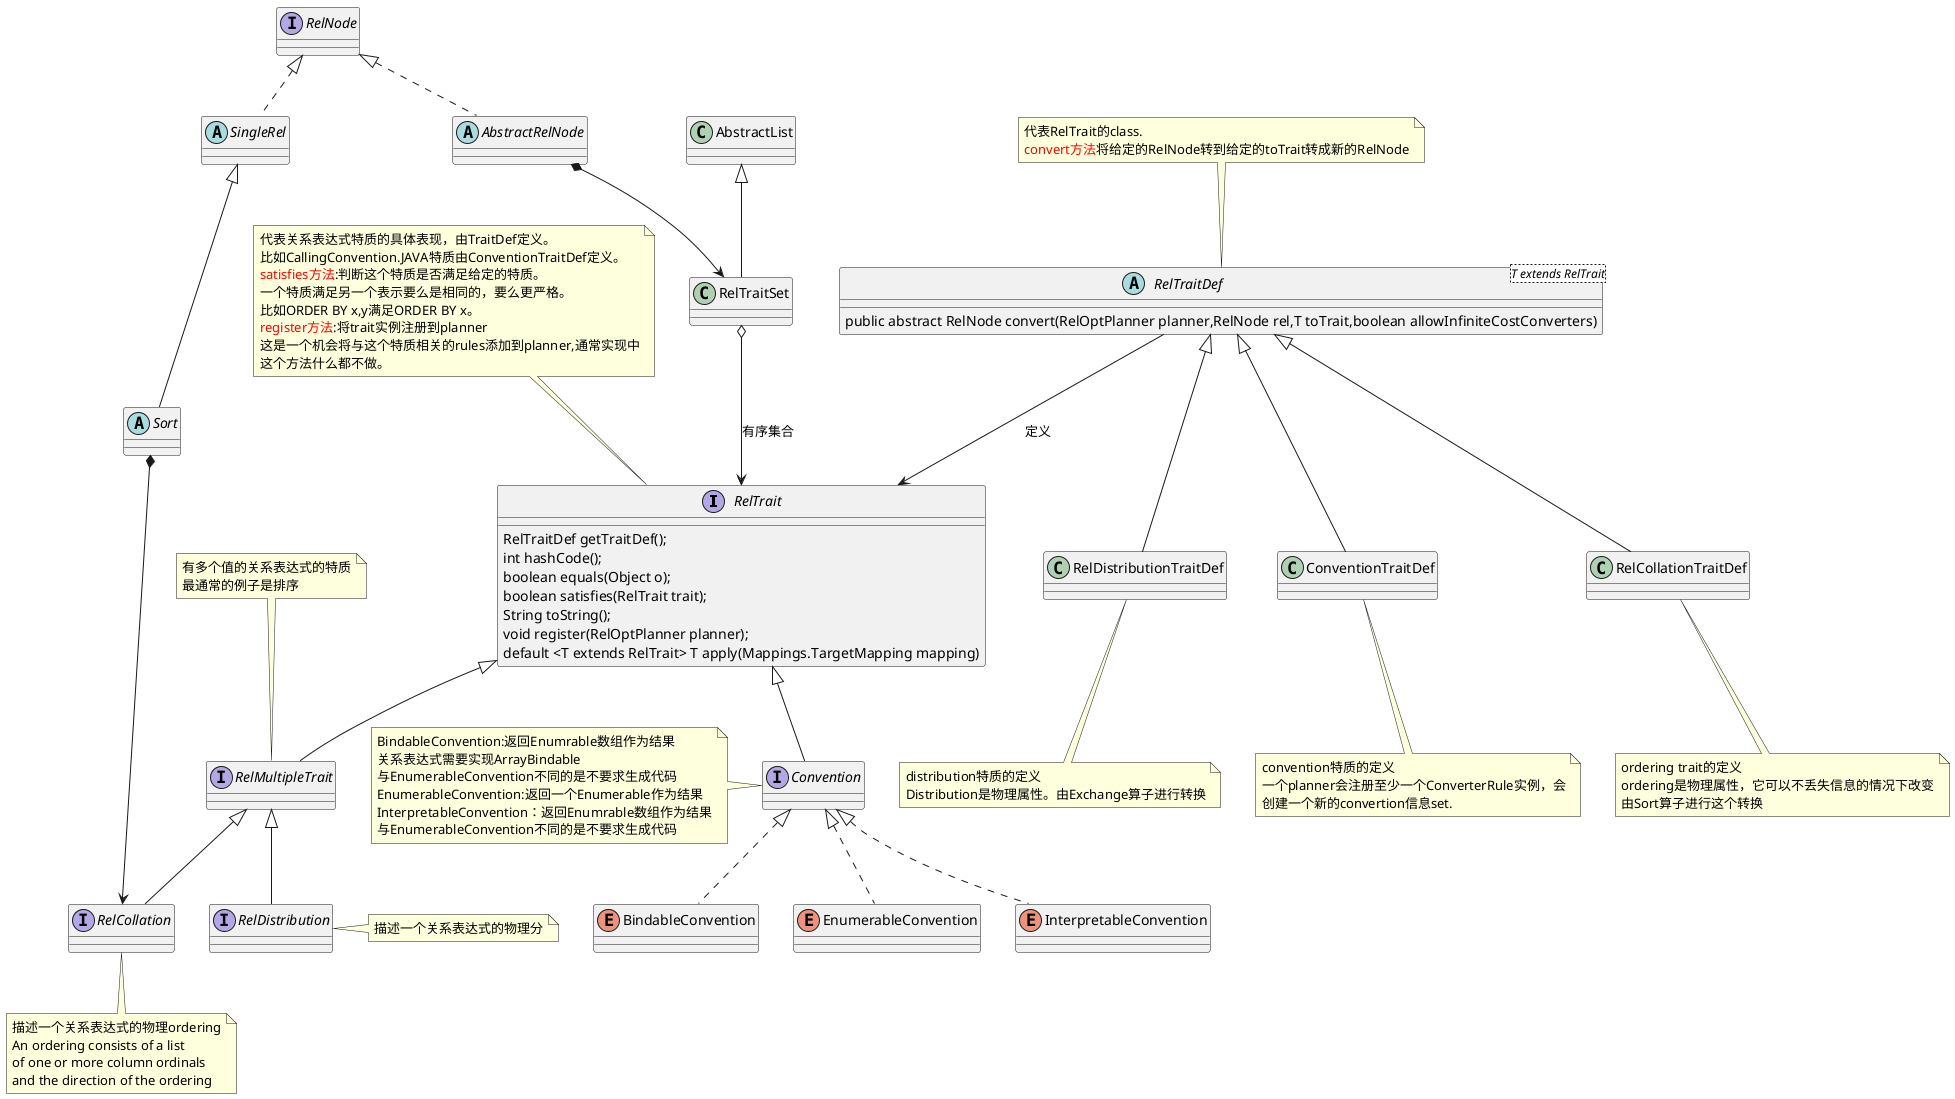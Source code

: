 @startuml
interface RelTrait {
    RelTraitDef getTraitDef();
    int hashCode();
    boolean equals(Object o);
    boolean satisfies(RelTrait trait);
    String toString();
    void register(RelOptPlanner planner);
    default <T extends RelTrait> T apply(Mappings.TargetMapping mapping)
}

note top of RelTrait
    代表关系表达式特质的具体表现，由TraitDef定义。
    比如CallingConvention.JAVA特质由ConventionTraitDef定义。
    <color red>satisfies方法</color>:判断这个特质是否满足给定的特质。
    一个特质满足另一个表示要么是相同的，要么更严格。
    比如ORDER BY x,y满足ORDER BY x。
    <color red>register方法</color>:将trait实例注册到planner
    这是一个机会将与这个特质相关的rules添加到planner,通常实现中
    这个方法什么都不做。
end note

interface Convention extends RelTrait {

}

note left of Convention
    BindableConvention:返回Enumrable数组作为结果
    关系表达式需要实现ArrayBindable
    与EnumerableConvention不同的是不要求生成代码
    EnumerableConvention:返回一个Enumerable作为结果
    InterpretableConvention：返回Enumrable数组作为结果
    与EnumerableConvention不同的是不要求生成代码
end note

interface RelMultipleTrait extends RelTrait {
}

note top of RelMultipleTrait
    有多个值的关系表达式的特质
    最通常的例子是排序
end note


interface RelCollation extends RelMultipleTrait {

}

note bottom of RelCollation
    描述一个关系表达式的物理ordering
    An ordering consists of a list
    of one or more column ordinals
    and the direction of the ordering
end note

interface RelDistribution extends RelMultipleTrait {
}

note right of RelDistribution
    描述一个关系表达式的物理分
end note

enum BindableConvention implements Convention {
}

enum EnumerableConvention implements Convention {
}

enum InterpretableConvention implements Convention  {

}

abstract class RelTraitDef<T extends RelTrait> {
    public abstract RelNode convert(RelOptPlanner planner,RelNode rel,T toTrait,boolean allowInfiniteCostConverters)
}
note top of RelTraitDef
    代表RelTrait的class.
    <color red>convert方法</color>将给定的RelNode转到给定的toTrait转成新的RelNode
end note

RelTraitDef --> RelTrait:定义

class ConventionTraitDef extends RelTraitDef
note bottom of ConventionTraitDef
    convention特质的定义
    一个planner会注册至少一个ConverterRule实例，会
    创建一个新的convertion信息set.
end note

class RelCollationTraitDef extends RelTraitDef
note bottom of RelCollationTraitDef
    ordering trait的定义
    ordering是物理属性，它可以不丢失信息的情况下改变
    由Sort算子进行这个转换
end note

class RelDistributionTraitDef extends RelTraitDef
note bottom of RelDistributionTraitDef
    distribution特质的定义
    Distribution是物理属性。由Exchange算子进行转换
end note

abstract class Sort extends SingleRel
abstract class SingleRel implements RelNode

Sort *--> RelCollation

class RelTraitSet extends AbstractList {
}

abstract class AbstractRelNode implements RelNode
AbstractRelNode *--> RelTraitSet
RelTraitSet o--> RelTrait:有序集合
@enduml